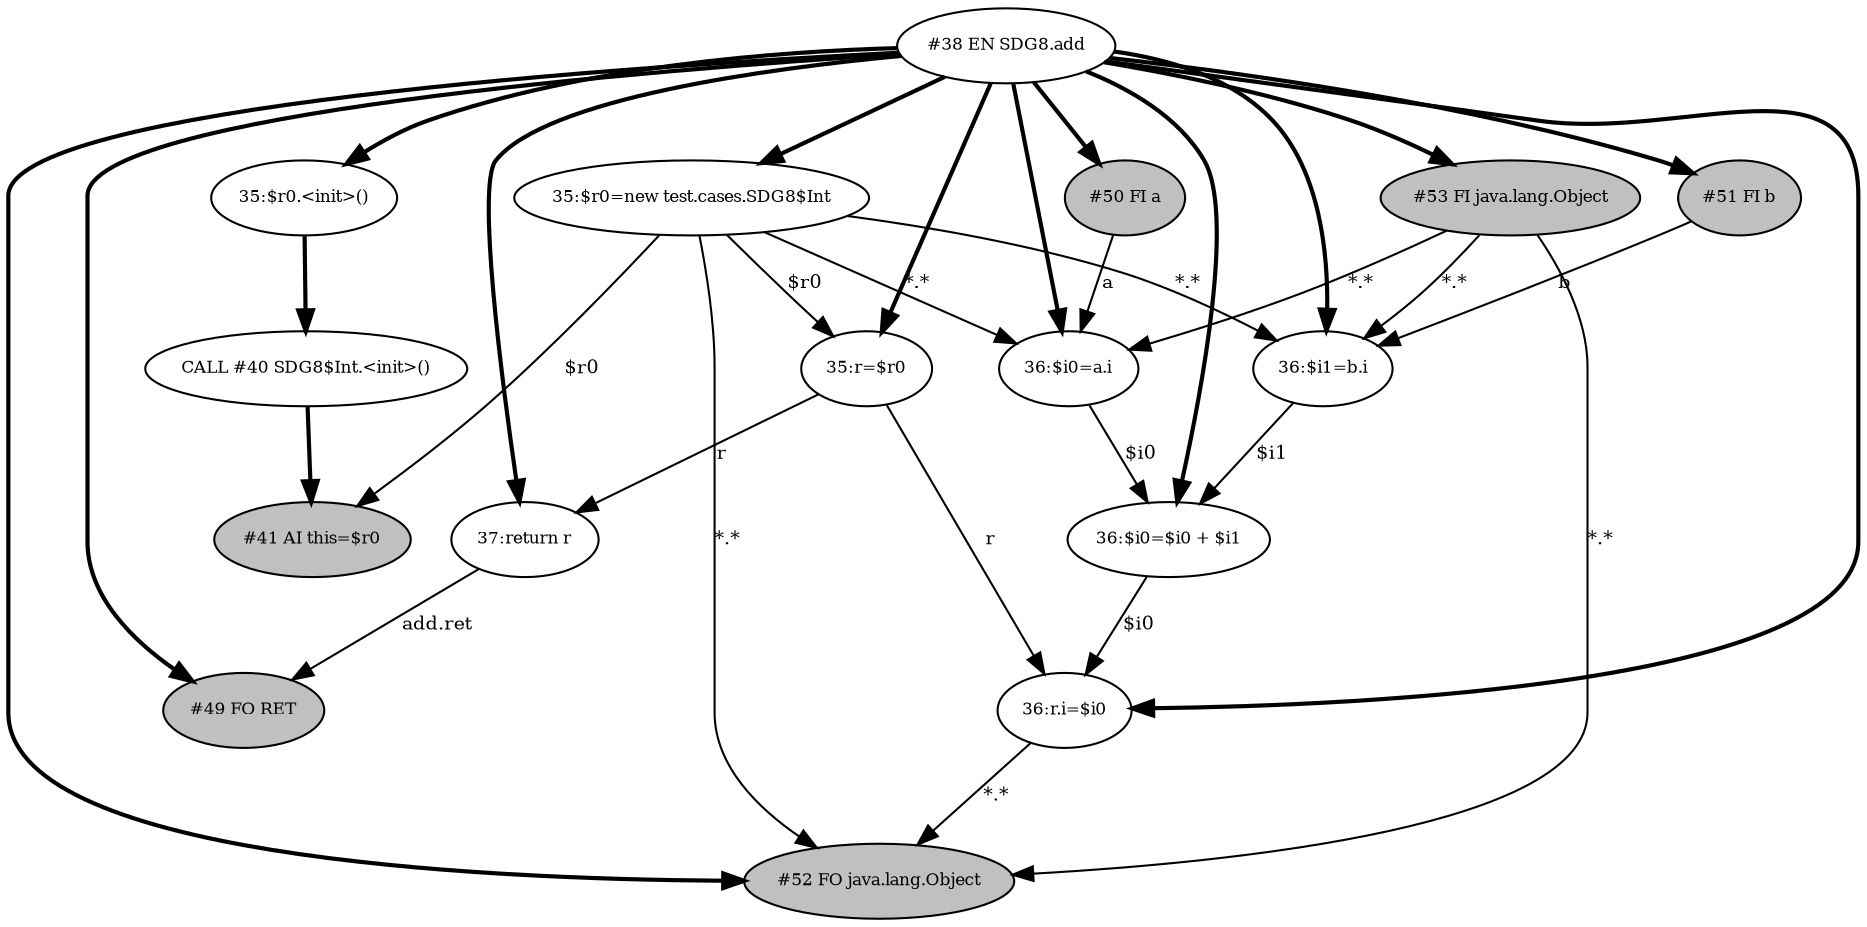 digraph "Dependence Graph" {
  graph [
    fontsize = 8
  ];

  "48:35:r=$r0" [
    label = "35:r=$r0",
    fontsize = 8
  ];
  "#38 EN SDG8.add" [
    label = "#38 EN SDG8.add",
    fontsize = 8
  ];
  "42:37:return r" [
    label = "37:return r",
    fontsize = 8
  ];
  "#52 FO java.lang.Object" [
    label = "#52 FO java.lang.Object",
    fillcolor = gray,
    style = filled,
    fontsize = 8
  ];
  "39:35:$r0.<init>()" [
    label = "35:$r0.<init>()",
    fontsize = 8
  ];
  "43:36:$i0=$i0 + $i1" [
    label = "36:$i0=$i0 + $i1",
    fontsize = 8
  ];
  "#49 FO RET" [
    label = "#49 FO RET",
    fillcolor = gray,
    style = filled,
    fontsize = 8
  ];
  "#50 FI a" [
    label = "#50 FI a",
    fillcolor = gray,
    style = filled,
    fontsize = 8
  ];
  "47:36:r.i=$i0" [
    label = "36:r.i=$i0",
    fontsize = 8
  ];
  "#53 FI java.lang.Object" [
    label = "#53 FI java.lang.Object",
    fillcolor = gray,
    style = filled,
    fontsize = 8
  ];
  "CALL #40 SDG8$Int.<init>()" [
    label = "CALL #40 SDG8$Int.<init>()",
    fontsize = 8
  ];
  "#51 FI b" [
    label = "#51 FI b",
    fillcolor = gray,
    style = filled,
    fontsize = 8
  ];
  "46:36:$i1=b.i" [
    label = "36:$i1=b.i",
    fontsize = 8
  ];
  "45:35:$r0=new test.cases.SDG8$Int" [
    label = "35:$r0=new test.cases.SDG8$Int",
    fontsize = 8
  ];
  "44:36:$i0=a.i" [
    label = "36:$i0=a.i",
    fontsize = 8
  ];
  "#41 AI this=$r0" [
    label = "#41 AI this=$r0",
    fillcolor = gray,
    style = filled,
    fontsize = 8
  ];
  "45:35:$r0=new test.cases.SDG8$Int" -> "46:36:$i1=b.i" [
    label = "*.*",
    fontsize = 9
  ];
  "45:35:$r0=new test.cases.SDG8$Int" -> "44:36:$i0=a.i" [
    label = "*.*",
    fontsize = 9
  ];
  "45:35:$r0=new test.cases.SDG8$Int" -> "48:35:r=$r0" [
    label = "$r0",
    fontsize = 9
  ];
  "44:36:$i0=a.i" -> "43:36:$i0=$i0 + $i1" [
    label = "$i0",
    fontsize = 9
  ];
  "#38 EN SDG8.add" -> "#50 FI a" [
    style = bold
  ];
  "45:35:$r0=new test.cases.SDG8$Int" -> "#52 FO java.lang.Object" [
    label = "*.*",
    fontsize = 9
  ];
  "#38 EN SDG8.add" -> "46:36:$i1=b.i" [
    style = bold
  ];
  "#38 EN SDG8.add" -> "48:35:r=$r0" [
    style = bold
  ];
  "45:35:$r0=new test.cases.SDG8$Int" -> "#41 AI this=$r0" [
    label = "$r0",
    fontsize = 9
  ];
  "#38 EN SDG8.add" -> "45:35:$r0=new test.cases.SDG8$Int" [
    style = bold
  ];
  "#53 FI java.lang.Object" -> "#52 FO java.lang.Object" [
    label = "*.*",
    fontsize = 9
  ];
  "#53 FI java.lang.Object" -> "44:36:$i0=a.i" [
    label = "*.*",
    fontsize = 9
  ];
  "#50 FI a" -> "44:36:$i0=a.i" [
    label = a,
    fontsize = 9
  ];
  "#38 EN SDG8.add" -> "#53 FI java.lang.Object" [
    style = bold
  ];
  "#51 FI b" -> "46:36:$i1=b.i" [
    label = b,
    fontsize = 9
  ];
  "CALL #40 SDG8$Int.<init>()" -> "#41 AI this=$r0" [
    style = bold
  ];
  "#38 EN SDG8.add" -> "#52 FO java.lang.Object" [
    style = bold
  ];
  "#53 FI java.lang.Object" -> "46:36:$i1=b.i" [
    label = "*.*",
    fontsize = 9
  ];
  "42:37:return r" -> "#49 FO RET" [
    label = "add.ret",
    fontsize = 9
  ];
  "#38 EN SDG8.add" -> "39:35:$r0.<init>()" [
    style = bold
  ];
  "43:36:$i0=$i0 + $i1" -> "47:36:r.i=$i0" [
    label = "$i0",
    fontsize = 9
  ];
  "#38 EN SDG8.add" -> "47:36:r.i=$i0" [
    style = bold
  ];
  "46:36:$i1=b.i" -> "43:36:$i0=$i0 + $i1" [
    label = "$i1",
    fontsize = 9
  ];
  "47:36:r.i=$i0" -> "#52 FO java.lang.Object" [
    label = "*.*",
    fontsize = 9
  ];
  "#38 EN SDG8.add" -> "42:37:return r" [
    style = bold
  ];
  "48:35:r=$r0" -> "47:36:r.i=$i0" [
    label = r,
    fontsize = 9
  ];
  "#38 EN SDG8.add" -> "#51 FI b" [
    style = bold
  ];
  "#38 EN SDG8.add" -> "44:36:$i0=a.i" [
    style = bold
  ];
  "48:35:r=$r0" -> "42:37:return r" [
    label = r,
    fontsize = 9
  ];
  "#38 EN SDG8.add" -> "#49 FO RET" [
    style = bold
  ];
  "#38 EN SDG8.add" -> "43:36:$i0=$i0 + $i1" [
    style = bold
  ];
  "39:35:$r0.<init>()" -> "CALL #40 SDG8$Int.<init>()" [
    style = bold
  ];
}
